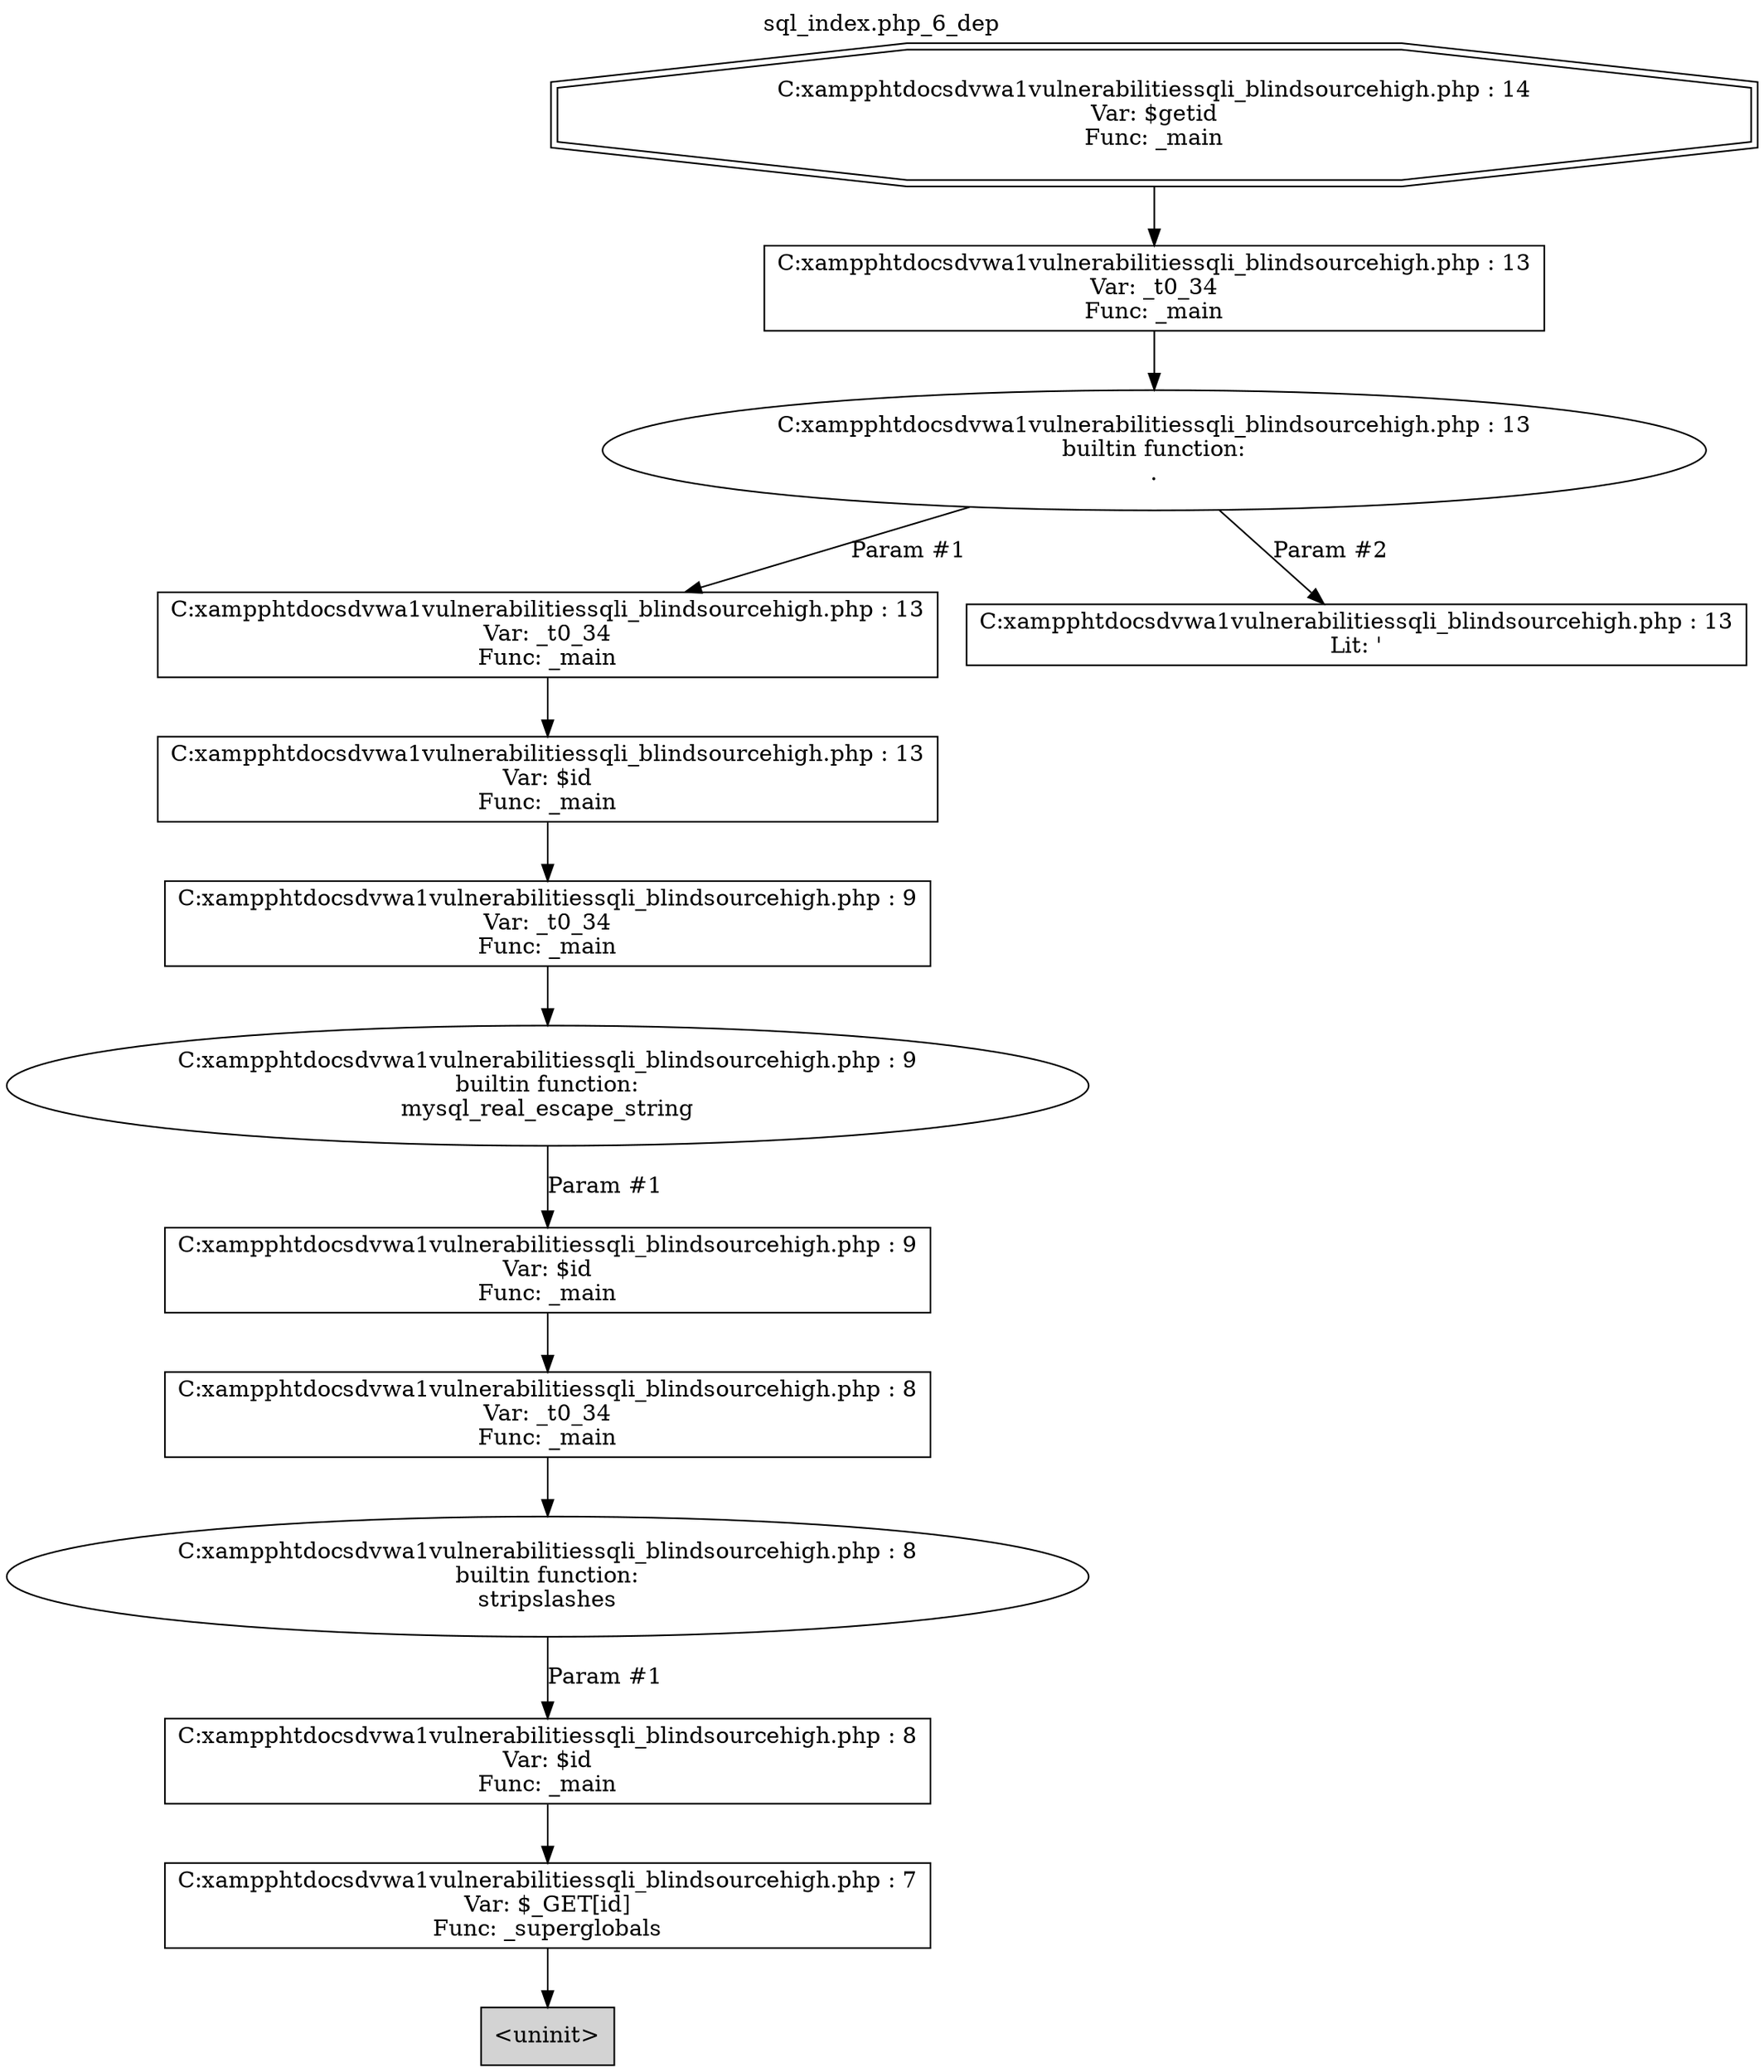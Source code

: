 digraph cfg {
  label="sql_index.php_6_dep";
  labelloc=t;
  n1 [shape=doubleoctagon, label="C:\xampp\htdocs\dvwa1\vulnerabilities\sqli_blind\source\high.php : 14\nVar: $getid\nFunc: _main\n"];
  n2 [shape=box, label="C:\xampp\htdocs\dvwa1\vulnerabilities\sqli_blind\source\high.php : 13\nVar: _t0_34\nFunc: _main\n"];
  n3 [shape=ellipse, label="C:\xampp\htdocs\dvwa1\vulnerabilities\sqli_blind\source\high.php : 13\nbuiltin function:\n.\n"];
  n4 [shape=box, label="C:\xampp\htdocs\dvwa1\vulnerabilities\sqli_blind\source\high.php : 13\nVar: _t0_34\nFunc: _main\n"];
  n5 [shape=box, label="C:\xampp\htdocs\dvwa1\vulnerabilities\sqli_blind\source\high.php : 13\nVar: $id\nFunc: _main\n"];
  n6 [shape=box, label="C:\xampp\htdocs\dvwa1\vulnerabilities\sqli_blind\source\high.php : 9\nVar: _t0_34\nFunc: _main\n"];
  n7 [shape=ellipse, label="C:\xampp\htdocs\dvwa1\vulnerabilities\sqli_blind\source\high.php : 9\nbuiltin function:\nmysql_real_escape_string\n"];
  n8 [shape=box, label="C:\xampp\htdocs\dvwa1\vulnerabilities\sqli_blind\source\high.php : 9\nVar: $id\nFunc: _main\n"];
  n9 [shape=box, label="C:\xampp\htdocs\dvwa1\vulnerabilities\sqli_blind\source\high.php : 8\nVar: _t0_34\nFunc: _main\n"];
  n10 [shape=ellipse, label="C:\xampp\htdocs\dvwa1\vulnerabilities\sqli_blind\source\high.php : 8\nbuiltin function:\nstripslashes\n"];
  n11 [shape=box, label="C:\xampp\htdocs\dvwa1\vulnerabilities\sqli_blind\source\high.php : 8\nVar: $id\nFunc: _main\n"];
  n12 [shape=box, label="C:\xampp\htdocs\dvwa1\vulnerabilities\sqli_blind\source\high.php : 7\nVar: $_GET[id]\nFunc: _superglobals\n"];
  n13 [shape=box, label="<uninit>",style=filled];
  n14 [shape=box, label="C:\xampp\htdocs\dvwa1\vulnerabilities\sqli_blind\source\high.php : 13\nLit: '\n"];
  n2 -> n3;
  n6 -> n7;
  n9 -> n10;
  n12 -> n13;
  n11 -> n12;
  n10 -> n11[label="Param #1"];
  n8 -> n9;
  n7 -> n8[label="Param #1"];
  n5 -> n6;
  n4 -> n5;
  n3 -> n4[label="Param #1"];
  n3 -> n14[label="Param #2"];
  n1 -> n2;
}
